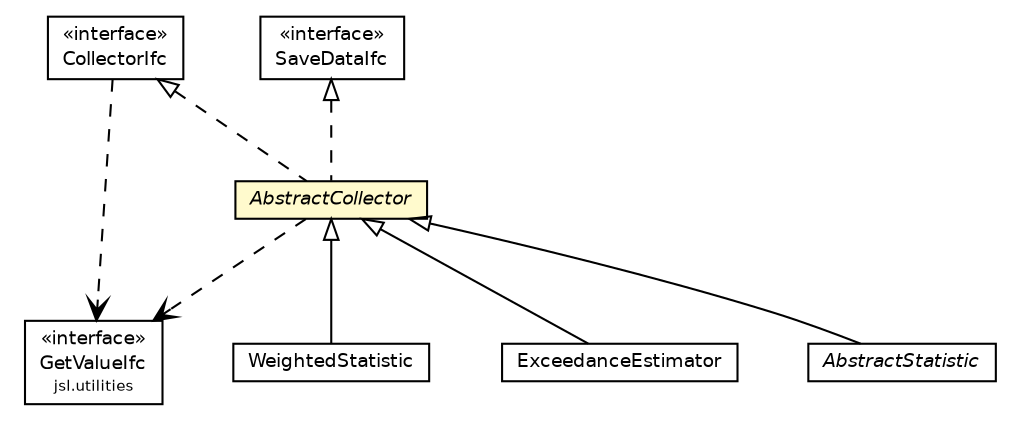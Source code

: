 #!/usr/local/bin/dot
#
# Class diagram 
# Generated by UMLGraph version 5.4 (http://www.umlgraph.org/)
#

digraph G {
	edge [fontname="Helvetica",fontsize=10,labelfontname="Helvetica",labelfontsize=10];
	node [fontname="Helvetica",fontsize=10,shape=plaintext];
	nodesep=0.25;
	ranksep=0.5;
	// jsl.utilities.GetValueIfc
	c18782 [label=<<table title="jsl.utilities.GetValueIfc" border="0" cellborder="1" cellspacing="0" cellpadding="2" port="p" href="../GetValueIfc.html">
		<tr><td><table border="0" cellspacing="0" cellpadding="1">
<tr><td align="center" balign="center"> &#171;interface&#187; </td></tr>
<tr><td align="center" balign="center"> GetValueIfc </td></tr>
<tr><td align="center" balign="center"><font point-size="7.0"> jsl.utilities </font></td></tr>
		</table></td></tr>
		</table>>, URL="../GetValueIfc.html", fontname="Helvetica", fontcolor="black", fontsize=9.0];
	// jsl.utilities.statistic.WeightedStatistic
	c18906 [label=<<table title="jsl.utilities.statistic.WeightedStatistic" border="0" cellborder="1" cellspacing="0" cellpadding="2" port="p" href="./WeightedStatistic.html">
		<tr><td><table border="0" cellspacing="0" cellpadding="1">
<tr><td align="center" balign="center"> WeightedStatistic </td></tr>
		</table></td></tr>
		</table>>, URL="./WeightedStatistic.html", fontname="Helvetica", fontcolor="black", fontsize=9.0];
	// jsl.utilities.statistic.SaveDataIfc
	c18913 [label=<<table title="jsl.utilities.statistic.SaveDataIfc" border="0" cellborder="1" cellspacing="0" cellpadding="2" port="p" href="./SaveDataIfc.html">
		<tr><td><table border="0" cellspacing="0" cellpadding="1">
<tr><td align="center" balign="center"> &#171;interface&#187; </td></tr>
<tr><td align="center" balign="center"> SaveDataIfc </td></tr>
		</table></td></tr>
		</table>>, URL="./SaveDataIfc.html", fontname="Helvetica", fontcolor="black", fontsize=9.0];
	// jsl.utilities.statistic.ExceedanceEstimator
	c18921 [label=<<table title="jsl.utilities.statistic.ExceedanceEstimator" border="0" cellborder="1" cellspacing="0" cellpadding="2" port="p" href="./ExceedanceEstimator.html">
		<tr><td><table border="0" cellspacing="0" cellpadding="1">
<tr><td align="center" balign="center"> ExceedanceEstimator </td></tr>
		</table></td></tr>
		</table>>, URL="./ExceedanceEstimator.html", fontname="Helvetica", fontcolor="black", fontsize=9.0];
	// jsl.utilities.statistic.CollectorIfc
	c18922 [label=<<table title="jsl.utilities.statistic.CollectorIfc" border="0" cellborder="1" cellspacing="0" cellpadding="2" port="p" href="./CollectorIfc.html">
		<tr><td><table border="0" cellspacing="0" cellpadding="1">
<tr><td align="center" balign="center"> &#171;interface&#187; </td></tr>
<tr><td align="center" balign="center"> CollectorIfc </td></tr>
		</table></td></tr>
		</table>>, URL="./CollectorIfc.html", fontname="Helvetica", fontcolor="black", fontsize=9.0];
	// jsl.utilities.statistic.AbstractStatistic
	c18925 [label=<<table title="jsl.utilities.statistic.AbstractStatistic" border="0" cellborder="1" cellspacing="0" cellpadding="2" port="p" href="./AbstractStatistic.html">
		<tr><td><table border="0" cellspacing="0" cellpadding="1">
<tr><td align="center" balign="center"><font face="Helvetica-Oblique"> AbstractStatistic </font></td></tr>
		</table></td></tr>
		</table>>, URL="./AbstractStatistic.html", fontname="Helvetica", fontcolor="black", fontsize=9.0];
	// jsl.utilities.statistic.AbstractCollector
	c18926 [label=<<table title="jsl.utilities.statistic.AbstractCollector" border="0" cellborder="1" cellspacing="0" cellpadding="2" port="p" bgcolor="lemonChiffon" href="./AbstractCollector.html">
		<tr><td><table border="0" cellspacing="0" cellpadding="1">
<tr><td align="center" balign="center"><font face="Helvetica-Oblique"> AbstractCollector </font></td></tr>
		</table></td></tr>
		</table>>, URL="./AbstractCollector.html", fontname="Helvetica", fontcolor="black", fontsize=9.0];
	//jsl.utilities.statistic.WeightedStatistic extends jsl.utilities.statistic.AbstractCollector
	c18926:p -> c18906:p [dir=back,arrowtail=empty];
	//jsl.utilities.statistic.ExceedanceEstimator extends jsl.utilities.statistic.AbstractCollector
	c18926:p -> c18921:p [dir=back,arrowtail=empty];
	//jsl.utilities.statistic.AbstractStatistic extends jsl.utilities.statistic.AbstractCollector
	c18926:p -> c18925:p [dir=back,arrowtail=empty];
	//jsl.utilities.statistic.AbstractCollector implements jsl.utilities.statistic.CollectorIfc
	c18922:p -> c18926:p [dir=back,arrowtail=empty,style=dashed];
	//jsl.utilities.statistic.AbstractCollector implements jsl.utilities.statistic.SaveDataIfc
	c18913:p -> c18926:p [dir=back,arrowtail=empty,style=dashed];
	// jsl.utilities.statistic.CollectorIfc DEPEND jsl.utilities.GetValueIfc
	c18922:p -> c18782:p [taillabel="", label="", headlabel="", fontname="Helvetica", fontcolor="black", fontsize=10.0, color="black", arrowhead=open, style=dashed];
	// jsl.utilities.statistic.AbstractCollector DEPEND jsl.utilities.GetValueIfc
	c18926:p -> c18782:p [taillabel="", label="", headlabel="", fontname="Helvetica", fontcolor="black", fontsize=10.0, color="black", arrowhead=open, style=dashed];
}

